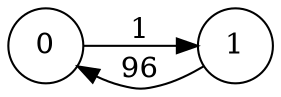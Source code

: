 digraph my_graph {
    rankdir=LR;
    size="8,5"
    node [shape = circle];
    0 -> 1 [label="1"];
    1 -> 0 [label="96"];
}
